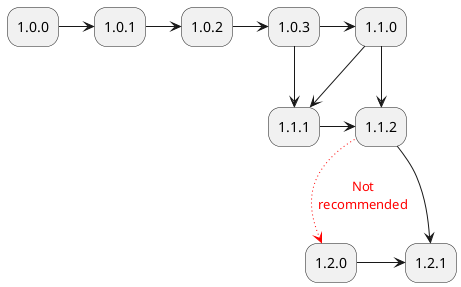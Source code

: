'PlantUML
@startuml
    skinparam roundcorner 25
    rectangle "1.0.0" as rel.1.0.0
    rectangle "1.0.1" as rel.1.0.1
    rectangle "1.0.2" as rel.1.0.2
    rectangle "1.0.3" as rel.1.0.3
    rectangle "1.1.0" as rel.1.1.0
    rectangle "1.1.1" as rel.1.1.1
    rectangle "1.1.2" as rel.1.1.2
    rectangle "1.2.0" as rel.1.2.0
    rectangle "1.2.1" as rel.1.2.1
    rel.1.0.0 -> rel.1.0.1
    rel.1.0.1 -> rel.1.0.2
    rel.1.0.2 -> rel.1.0.3
    rel.1.0.3 -> rel.1.1.0
    rel.1.0.3 --> rel.1.1.1
    rel.1.1.0 --> rel.1.1.1
    rel.1.1.0 -> rel.1.1.2
    rel.1.1.1 -> rel.1.1.2
    rel.1.1.2 --> rel.1.2.0 #line.dotted;line:red;text:red : Not\nrecommended
    rel.1.2.0 -> rel.1.2.1
    rel.1.1.2 -> rel.1.2.1
@enduml